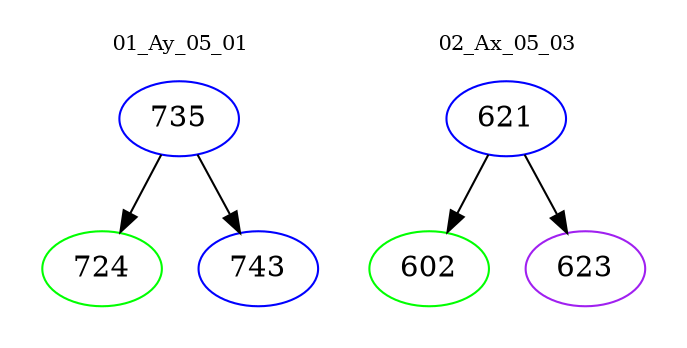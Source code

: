 digraph{
subgraph cluster_0 {
color = white
label = "01_Ay_05_01";
fontsize=10;
T0_735 [label="735", color="blue"]
T0_735 -> T0_724 [color="black"]
T0_724 [label="724", color="green"]
T0_735 -> T0_743 [color="black"]
T0_743 [label="743", color="blue"]
}
subgraph cluster_1 {
color = white
label = "02_Ax_05_03";
fontsize=10;
T1_621 [label="621", color="blue"]
T1_621 -> T1_602 [color="black"]
T1_602 [label="602", color="green"]
T1_621 -> T1_623 [color="black"]
T1_623 [label="623", color="purple"]
}
}
